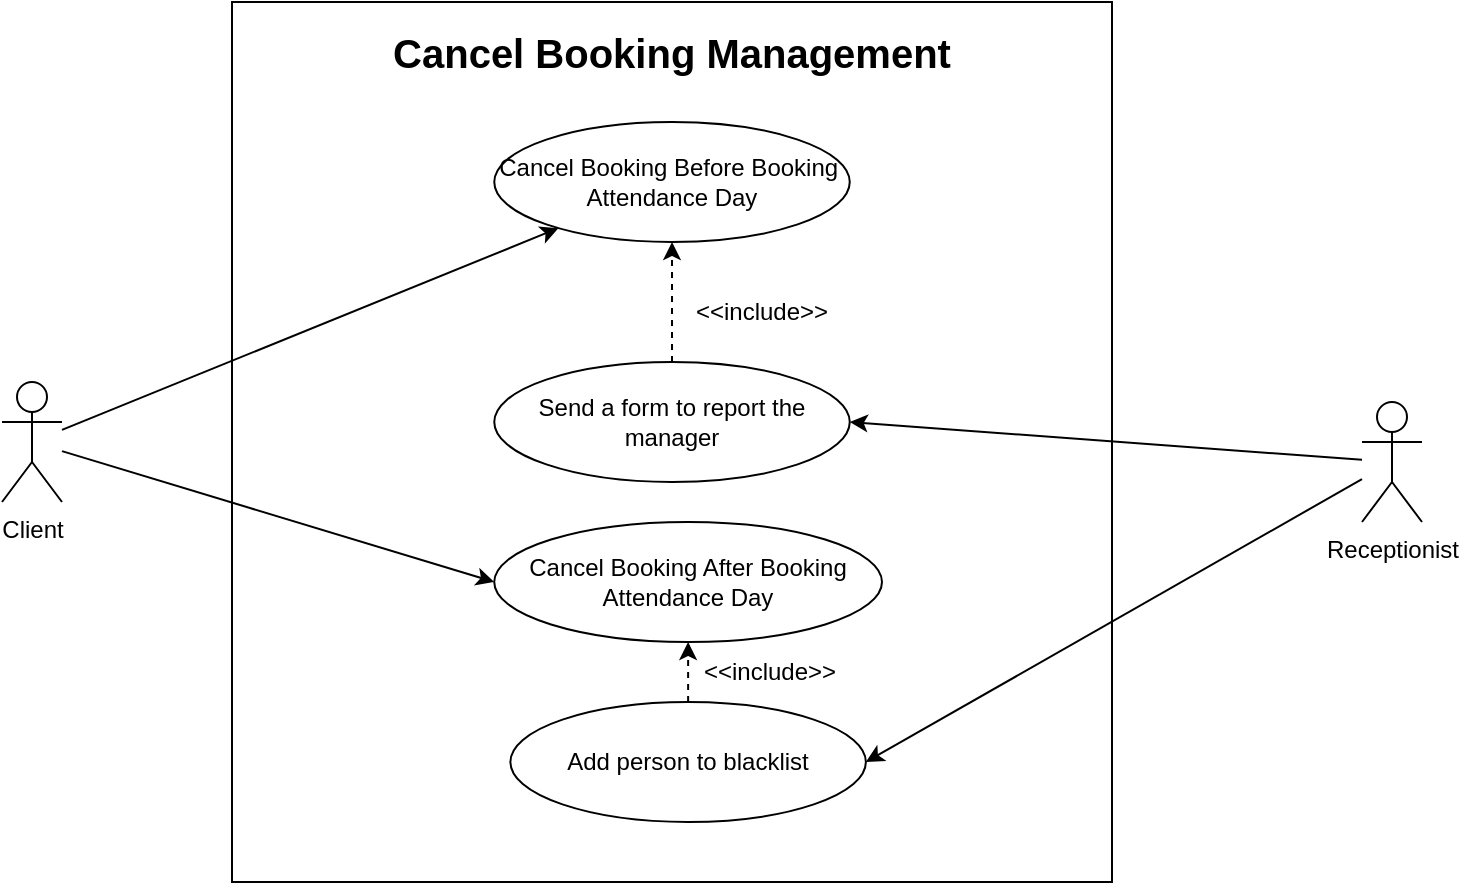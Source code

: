 <mxfile version="22.1.5" type="github">
  <diagram name="Trang-1" id="hC1E_2cyMRVru3MzxbdD">
    <mxGraphModel dx="1050" dy="534" grid="1" gridSize="10" guides="1" tooltips="1" connect="1" arrows="1" fold="1" page="1" pageScale="1" pageWidth="827" pageHeight="1169" math="0" shadow="0">
      <root>
        <mxCell id="0" />
        <mxCell id="1" parent="0" />
        <mxCell id="JYWQs-OkgWW9k5XS7RR_-1" value="" style="whiteSpace=wrap;html=1;aspect=fixed;" vertex="1" parent="1">
          <mxGeometry x="175" y="60" width="440" height="440" as="geometry" />
        </mxCell>
        <mxCell id="JYWQs-OkgWW9k5XS7RR_-2" value="Cancel Booking Management" style="text;html=1;strokeColor=none;fillColor=none;align=center;verticalAlign=middle;whiteSpace=wrap;rounded=0;fontSize=20;fontStyle=1" vertex="1" parent="1">
          <mxGeometry x="220" y="70" width="350" height="30" as="geometry" />
        </mxCell>
        <mxCell id="JYWQs-OkgWW9k5XS7RR_-4" value="Add person to blacklist" style="ellipse;whiteSpace=wrap;html=1;" vertex="1" parent="1">
          <mxGeometry x="314.19" y="410" width="177.75" height="60" as="geometry" />
        </mxCell>
        <mxCell id="JYWQs-OkgWW9k5XS7RR_-5" value="Cancel Booking After Booking Attendance Day" style="ellipse;whiteSpace=wrap;html=1;" vertex="1" parent="1">
          <mxGeometry x="306.12" y="320" width="193.88" height="60" as="geometry" />
        </mxCell>
        <mxCell id="JYWQs-OkgWW9k5XS7RR_-6" value="Send a form to report the manager" style="ellipse;whiteSpace=wrap;html=1;" vertex="1" parent="1">
          <mxGeometry x="306.13" y="240" width="177.75" height="60" as="geometry" />
        </mxCell>
        <mxCell id="JYWQs-OkgWW9k5XS7RR_-7" value="Cancel Booking Before Booking&amp;nbsp;&lt;br&gt;Attendance Day" style="ellipse;whiteSpace=wrap;html=1;" vertex="1" parent="1">
          <mxGeometry x="306.13" y="120" width="177.75" height="60" as="geometry" />
        </mxCell>
        <mxCell id="JYWQs-OkgWW9k5XS7RR_-8" value="Client" style="shape=umlActor;verticalLabelPosition=bottom;verticalAlign=top;html=1;outlineConnect=0;" vertex="1" parent="1">
          <mxGeometry x="60" y="250" width="30" height="60" as="geometry" />
        </mxCell>
        <mxCell id="JYWQs-OkgWW9k5XS7RR_-9" value="Receptionist" style="shape=umlActor;verticalLabelPosition=bottom;verticalAlign=top;html=1;outlineConnect=0;" vertex="1" parent="1">
          <mxGeometry x="740" y="260" width="30" height="60" as="geometry" />
        </mxCell>
        <mxCell id="JYWQs-OkgWW9k5XS7RR_-10" value="" style="endArrow=classic;html=1;rounded=0;" edge="1" parent="1" source="JYWQs-OkgWW9k5XS7RR_-8" target="JYWQs-OkgWW9k5XS7RR_-7">
          <mxGeometry width="50" height="50" relative="1" as="geometry">
            <mxPoint x="390" y="300" as="sourcePoint" />
            <mxPoint x="440" y="250" as="targetPoint" />
          </mxGeometry>
        </mxCell>
        <mxCell id="JYWQs-OkgWW9k5XS7RR_-11" value="" style="endArrow=classic;html=1;rounded=0;entryX=1;entryY=0.5;entryDx=0;entryDy=0;" edge="1" parent="1" source="JYWQs-OkgWW9k5XS7RR_-9" target="JYWQs-OkgWW9k5XS7RR_-6">
          <mxGeometry width="50" height="50" relative="1" as="geometry">
            <mxPoint x="390" y="300" as="sourcePoint" />
            <mxPoint x="440" y="250" as="targetPoint" />
          </mxGeometry>
        </mxCell>
        <mxCell id="JYWQs-OkgWW9k5XS7RR_-12" value="" style="endArrow=classic;html=1;rounded=0;entryX=0;entryY=0.5;entryDx=0;entryDy=0;" edge="1" parent="1" source="JYWQs-OkgWW9k5XS7RR_-8" target="JYWQs-OkgWW9k5XS7RR_-5">
          <mxGeometry width="50" height="50" relative="1" as="geometry">
            <mxPoint x="390" y="300" as="sourcePoint" />
            <mxPoint x="440" y="250" as="targetPoint" />
          </mxGeometry>
        </mxCell>
        <mxCell id="JYWQs-OkgWW9k5XS7RR_-13" value="" style="endArrow=classic;html=1;rounded=0;entryX=0.5;entryY=1;entryDx=0;entryDy=0;dashed=1;exitX=0.5;exitY=0;exitDx=0;exitDy=0;" edge="1" parent="1" source="JYWQs-OkgWW9k5XS7RR_-6" target="JYWQs-OkgWW9k5XS7RR_-7">
          <mxGeometry width="50" height="50" relative="1" as="geometry">
            <mxPoint x="395" y="230" as="sourcePoint" />
            <mxPoint x="440" y="250" as="targetPoint" />
          </mxGeometry>
        </mxCell>
        <mxCell id="JYWQs-OkgWW9k5XS7RR_-14" value="" style="endArrow=classic;html=1;rounded=0;dashed=1;exitX=0.5;exitY=0;exitDx=0;exitDy=0;entryX=0.5;entryY=1;entryDx=0;entryDy=0;" edge="1" parent="1" source="JYWQs-OkgWW9k5XS7RR_-4" target="JYWQs-OkgWW9k5XS7RR_-5">
          <mxGeometry width="50" height="50" relative="1" as="geometry">
            <mxPoint x="390" y="300" as="sourcePoint" />
            <mxPoint x="170" y="400" as="targetPoint" />
          </mxGeometry>
        </mxCell>
        <mxCell id="JYWQs-OkgWW9k5XS7RR_-15" value="&amp;lt;&amp;lt;include&amp;gt;&amp;gt;" style="text;html=1;strokeColor=none;fillColor=none;align=center;verticalAlign=middle;whiteSpace=wrap;rounded=0;" vertex="1" parent="1">
          <mxGeometry x="414" y="380" width="60" height="30" as="geometry" />
        </mxCell>
        <mxCell id="JYWQs-OkgWW9k5XS7RR_-16" value="&amp;lt;&amp;lt;include&amp;gt;&amp;gt;" style="text;html=1;strokeColor=none;fillColor=none;align=center;verticalAlign=middle;whiteSpace=wrap;rounded=0;" vertex="1" parent="1">
          <mxGeometry x="410" y="200" width="60" height="30" as="geometry" />
        </mxCell>
        <mxCell id="JYWQs-OkgWW9k5XS7RR_-17" value="" style="endArrow=classic;html=1;rounded=0;entryX=1;entryY=0.5;entryDx=0;entryDy=0;" edge="1" parent="1" source="JYWQs-OkgWW9k5XS7RR_-9" target="JYWQs-OkgWW9k5XS7RR_-4">
          <mxGeometry width="50" height="50" relative="1" as="geometry">
            <mxPoint x="390" y="300" as="sourcePoint" />
            <mxPoint x="440" y="250" as="targetPoint" />
          </mxGeometry>
        </mxCell>
      </root>
    </mxGraphModel>
  </diagram>
</mxfile>
